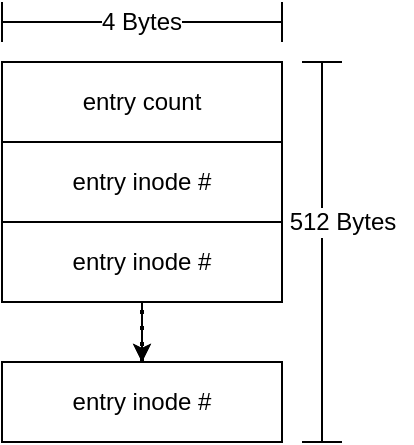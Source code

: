 <mxfile version="13.7.9" type="device"><diagram id="0Z0EK_m_mWr8dVZr8u3I" name="Page-1"><mxGraphModel dx="1086" dy="806" grid="1" gridSize="10" guides="1" tooltips="1" connect="1" arrows="1" fold="1" page="1" pageScale="1" pageWidth="850" pageHeight="1100" math="0" shadow="0"><root><mxCell id="0"/><mxCell id="1" parent="0"/><mxCell id="-e9KuC9VJTisyottGYIB-1" value="entry count" style="rounded=0;whiteSpace=wrap;html=1;" parent="1" vertex="1"><mxGeometry x="100" y="80" width="140" height="40" as="geometry"/></mxCell><mxCell id="-e9KuC9VJTisyottGYIB-2" value="entry inode #" style="rounded=0;whiteSpace=wrap;html=1;" parent="1" vertex="1"><mxGeometry x="100" y="120" width="140" height="40" as="geometry"/></mxCell><mxCell id="bOB3WHpJBK4Ad5TOfcqq-1" value="" style="edgeStyle=orthogonalEdgeStyle;rounded=0;orthogonalLoop=1;jettySize=auto;html=1;" edge="1" parent="1" source="-e9KuC9VJTisyottGYIB-5" target="-e9KuC9VJTisyottGYIB-6"><mxGeometry relative="1" as="geometry"/></mxCell><mxCell id="bOB3WHpJBK4Ad5TOfcqq-2" value="" style="edgeStyle=orthogonalEdgeStyle;rounded=0;orthogonalLoop=1;jettySize=auto;html=1;" edge="1" parent="1" source="-e9KuC9VJTisyottGYIB-5" target="-e9KuC9VJTisyottGYIB-6"><mxGeometry relative="1" as="geometry"/></mxCell><mxCell id="-e9KuC9VJTisyottGYIB-5" value="entry inode #" style="rounded=0;whiteSpace=wrap;html=1;" parent="1" vertex="1"><mxGeometry x="100" y="160" width="140" height="40" as="geometry"/></mxCell><mxCell id="-e9KuC9VJTisyottGYIB-6" value="entry inode #" style="rounded=0;whiteSpace=wrap;html=1;" parent="1" vertex="1"><mxGeometry x="100" y="230" width="140" height="40" as="geometry"/></mxCell><mxCell id="-e9KuC9VJTisyottGYIB-7" value="" style="endArrow=none;dashed=1;html=1;dashPattern=1 3;strokeWidth=2;entryX=0.5;entryY=1;entryDx=0;entryDy=0;" parent="1" source="-e9KuC9VJTisyottGYIB-6" target="-e9KuC9VJTisyottGYIB-5" edge="1"><mxGeometry width="50" height="50" relative="1" as="geometry"><mxPoint x="400" y="440" as="sourcePoint"/><mxPoint x="450" y="390" as="targetPoint"/></mxGeometry></mxCell><mxCell id="-e9KuC9VJTisyottGYIB-8" value="4 Bytes" style="shape=crossbar;whiteSpace=wrap;html=1;rounded=1;labelBackgroundColor=#ffffff;" parent="1" vertex="1"><mxGeometry x="100" y="50" width="140" height="20" as="geometry"/></mxCell><mxCell id="-e9KuC9VJTisyottGYIB-9" value="" style="shape=crossbar;whiteSpace=wrap;html=1;rounded=1;labelBackgroundColor=#ffffff;rotation=90;" parent="1" vertex="1"><mxGeometry x="165" y="165" width="190" height="20" as="geometry"/></mxCell><mxCell id="-e9KuC9VJTisyottGYIB-10" value="512 Bytes" style="text;html=1;align=center;verticalAlign=middle;resizable=0;points=[];autosize=1;labelBackgroundColor=#ffffff;" parent="1" vertex="1"><mxGeometry x="235" y="150" width="70" height="20" as="geometry"/></mxCell></root></mxGraphModel></diagram></mxfile>